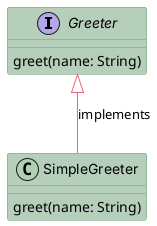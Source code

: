 @startuml
'https://plantuml.com/class-diagram

!$WAVE_BLUE = "#003D4F"
!$SAPPHIRE_BLUE = "#47A1AD"
!$GRAY = "#EDF1F3"
!$GREEN = "#6B9E78"
!$YELLOW = "#CC850A"
!$PURPLE = "#634F7D"
!$PINK = "#F2617A"

!$LIGHTER_BLUE = "#a1d2d8"
!$LIGHTER_GREEN = "#b5cfbb"

!$FONT_NAME = "Inter"

skinparam ClassFontName $FONT_NAME

skinparam ArrowColor $PINK

skinparam ClassBorderColor $GREEN
skinparam ClassBackgroundColor $LIGHTER_GREEN

skinparam stereotypeCBackgroundColor $YELLOW
skinparam stereotypeIBackgroundColor $PINK

interface Greeter {
    greet(name: String)
}

class SimpleGreeter {
    greet(name: String)
}

Greeter <|-- SimpleGreeter : implements

@enduml